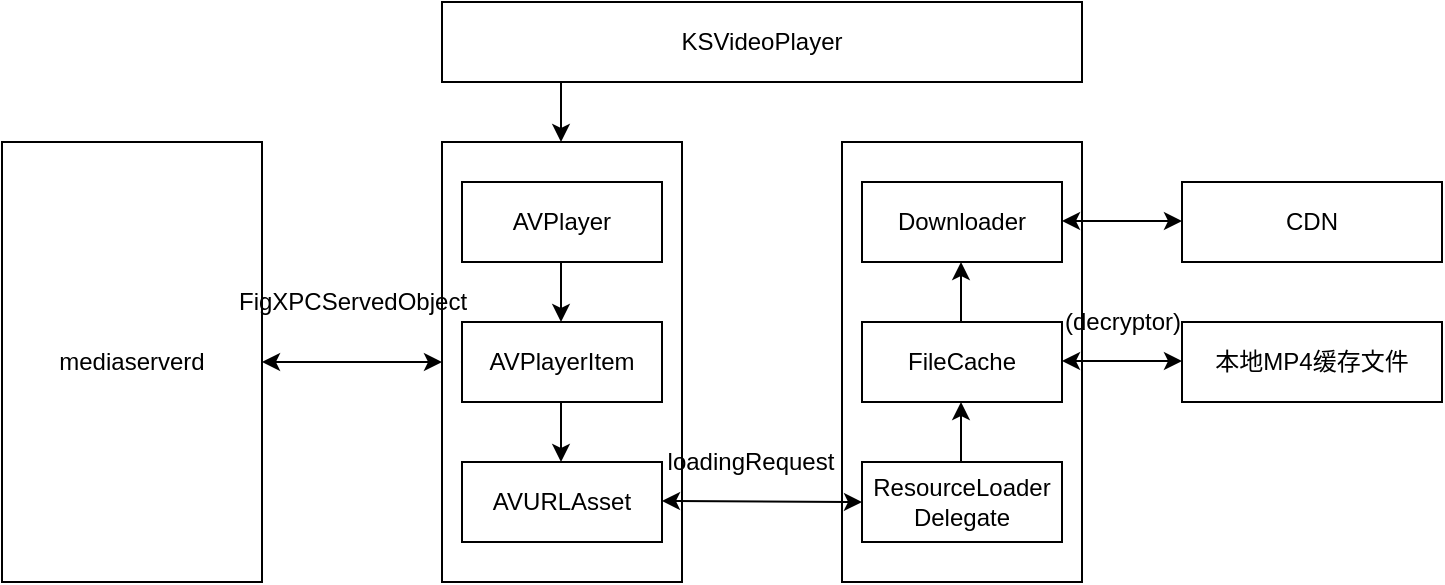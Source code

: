 <mxfile version="13.8.0" type="github">
  <diagram id="rmRZB4gWVk4zcespLd0V" name="Page-1">
    <mxGraphModel dx="946" dy="477" grid="0" gridSize="10" guides="1" tooltips="1" connect="1" arrows="1" fold="1" page="1" pageScale="1" pageWidth="827" pageHeight="1169" math="0" shadow="0">
      <root>
        <mxCell id="0" />
        <mxCell id="1" parent="0" />
        <mxCell id="da8aysjbUsKgHErfRYh6-11" value="" style="rounded=0;whiteSpace=wrap;html=1;" vertex="1" parent="1">
          <mxGeometry x="510" y="140" width="120" height="220" as="geometry" />
        </mxCell>
        <mxCell id="da8aysjbUsKgHErfRYh6-10" value="" style="rounded=0;whiteSpace=wrap;html=1;" vertex="1" parent="1">
          <mxGeometry x="310" y="140" width="120" height="220" as="geometry" />
        </mxCell>
        <mxCell id="da8aysjbUsKgHErfRYh6-1" value="AVPlayer" style="rounded=0;whiteSpace=wrap;html=1;" vertex="1" parent="1">
          <mxGeometry x="320" y="160" width="100" height="40" as="geometry" />
        </mxCell>
        <mxCell id="da8aysjbUsKgHErfRYh6-2" value="FileCache" style="rounded=0;whiteSpace=wrap;html=1;" vertex="1" parent="1">
          <mxGeometry x="520" y="230" width="100" height="40" as="geometry" />
        </mxCell>
        <mxCell id="da8aysjbUsKgHErfRYh6-3" value="mediaserverd" style="rounded=0;whiteSpace=wrap;html=1;" vertex="1" parent="1">
          <mxGeometry x="90" y="140" width="130" height="220" as="geometry" />
        </mxCell>
        <mxCell id="da8aysjbUsKgHErfRYh6-5" value="AVURLAsset" style="rounded=0;whiteSpace=wrap;html=1;" vertex="1" parent="1">
          <mxGeometry x="320" y="300" width="100" height="40" as="geometry" />
        </mxCell>
        <mxCell id="da8aysjbUsKgHErfRYh6-6" value="AVPlayerItem" style="rounded=0;whiteSpace=wrap;html=1;" vertex="1" parent="1">
          <mxGeometry x="320" y="230" width="100" height="40" as="geometry" />
        </mxCell>
        <mxCell id="da8aysjbUsKgHErfRYh6-7" value="ResourceLoader&lt;br&gt;Delegate" style="rounded=0;whiteSpace=wrap;html=1;" vertex="1" parent="1">
          <mxGeometry x="520" y="300" width="100" height="40" as="geometry" />
        </mxCell>
        <mxCell id="da8aysjbUsKgHErfRYh6-8" value="Downloader" style="rounded=0;whiteSpace=wrap;html=1;" vertex="1" parent="1">
          <mxGeometry x="520" y="160" width="100" height="40" as="geometry" />
        </mxCell>
        <mxCell id="da8aysjbUsKgHErfRYh6-9" value="KSVideoPlayer" style="rounded=0;whiteSpace=wrap;html=1;" vertex="1" parent="1">
          <mxGeometry x="310" y="70" width="320" height="40" as="geometry" />
        </mxCell>
        <mxCell id="da8aysjbUsKgHErfRYh6-21" value="本地MP4缓存文件" style="rounded=0;whiteSpace=wrap;html=1;" vertex="1" parent="1">
          <mxGeometry x="680" y="230" width="130" height="40" as="geometry" />
        </mxCell>
        <mxCell id="da8aysjbUsKgHErfRYh6-30" value="" style="endArrow=classic;html=1;" edge="1" parent="1">
          <mxGeometry width="50" height="50" relative="1" as="geometry">
            <mxPoint x="369.5" y="110" as="sourcePoint" />
            <mxPoint x="369.5" y="140" as="targetPoint" />
          </mxGeometry>
        </mxCell>
        <mxCell id="da8aysjbUsKgHErfRYh6-35" value="" style="endArrow=classic;html=1;" edge="1" parent="1">
          <mxGeometry width="50" height="50" relative="1" as="geometry">
            <mxPoint x="369.5" y="200" as="sourcePoint" />
            <mxPoint x="369.5" y="230" as="targetPoint" />
          </mxGeometry>
        </mxCell>
        <mxCell id="da8aysjbUsKgHErfRYh6-36" value="" style="endArrow=classic;html=1;" edge="1" parent="1">
          <mxGeometry width="50" height="50" relative="1" as="geometry">
            <mxPoint x="369.5" y="270" as="sourcePoint" />
            <mxPoint x="369.5" y="300" as="targetPoint" />
          </mxGeometry>
        </mxCell>
        <mxCell id="da8aysjbUsKgHErfRYh6-38" value="" style="endArrow=classic;html=1;" edge="1" parent="1">
          <mxGeometry width="50" height="50" relative="1" as="geometry">
            <mxPoint x="569.5" y="230" as="sourcePoint" />
            <mxPoint x="569.5" y="200" as="targetPoint" />
          </mxGeometry>
        </mxCell>
        <mxCell id="da8aysjbUsKgHErfRYh6-44" value="" style="endArrow=classic;html=1;" edge="1" parent="1">
          <mxGeometry width="50" height="50" relative="1" as="geometry">
            <mxPoint x="569.5" y="300" as="sourcePoint" />
            <mxPoint x="569.5" y="270" as="targetPoint" />
          </mxGeometry>
        </mxCell>
        <mxCell id="da8aysjbUsKgHErfRYh6-46" value="" style="endArrow=classic;startArrow=classic;html=1;" edge="1" parent="1">
          <mxGeometry width="50" height="50" relative="1" as="geometry">
            <mxPoint x="620" y="249.5" as="sourcePoint" />
            <mxPoint x="680" y="249.5" as="targetPoint" />
          </mxGeometry>
        </mxCell>
        <mxCell id="da8aysjbUsKgHErfRYh6-47" value="" style="endArrow=classic;startArrow=classic;html=1;entryX=0;entryY=0.5;entryDx=0;entryDy=0;" edge="1" parent="1" target="da8aysjbUsKgHErfRYh6-7">
          <mxGeometry width="50" height="50" relative="1" as="geometry">
            <mxPoint x="420" y="319.5" as="sourcePoint" />
            <mxPoint x="480" y="319.5" as="targetPoint" />
          </mxGeometry>
        </mxCell>
        <mxCell id="da8aysjbUsKgHErfRYh6-48" value="" style="endArrow=classic;startArrow=classic;html=1;entryX=0;entryY=0.5;entryDx=0;entryDy=0;" edge="1" parent="1">
          <mxGeometry width="50" height="50" relative="1" as="geometry">
            <mxPoint x="220" y="250" as="sourcePoint" />
            <mxPoint x="310" y="250" as="targetPoint" />
          </mxGeometry>
        </mxCell>
        <mxCell id="da8aysjbUsKgHErfRYh6-49" value="loadingRequest" style="text;html=1;align=center;verticalAlign=middle;resizable=0;points=[];autosize=1;" vertex="1" parent="1">
          <mxGeometry x="414" y="290" width="100" height="20" as="geometry" />
        </mxCell>
        <mxCell id="da8aysjbUsKgHErfRYh6-50" value="CDN" style="rounded=0;whiteSpace=wrap;html=1;" vertex="1" parent="1">
          <mxGeometry x="680" y="160" width="130" height="40" as="geometry" />
        </mxCell>
        <mxCell id="da8aysjbUsKgHErfRYh6-51" value="" style="endArrow=classic;startArrow=classic;html=1;" edge="1" parent="1">
          <mxGeometry width="50" height="50" relative="1" as="geometry">
            <mxPoint x="620" y="179.5" as="sourcePoint" />
            <mxPoint x="680" y="179.5" as="targetPoint" />
          </mxGeometry>
        </mxCell>
        <mxCell id="da8aysjbUsKgHErfRYh6-52" value="FigXPCServedObject" style="text;html=1;align=center;verticalAlign=middle;resizable=0;points=[];autosize=1;" vertex="1" parent="1">
          <mxGeometry x="200" y="210" width="130" height="20" as="geometry" />
        </mxCell>
        <mxCell id="da8aysjbUsKgHErfRYh6-53" value="(decryptor)" style="text;html=1;align=center;verticalAlign=middle;resizable=0;points=[];autosize=1;" vertex="1" parent="1">
          <mxGeometry x="616" y="221" width="68" height="18" as="geometry" />
        </mxCell>
      </root>
    </mxGraphModel>
  </diagram>
</mxfile>
